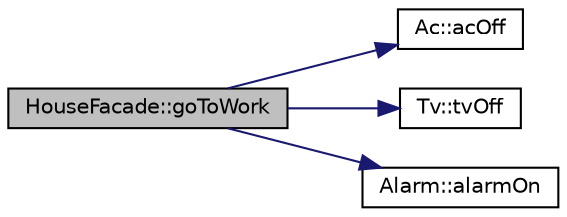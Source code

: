 digraph "HouseFacade::goToWork"
{
  edge [fontname="Helvetica",fontsize="10",labelfontname="Helvetica",labelfontsize="10"];
  node [fontname="Helvetica",fontsize="10",shape=record];
  rankdir="LR";
  Node1 [label="HouseFacade::goToWork",height=0.2,width=0.4,color="black", fillcolor="grey75", style="filled", fontcolor="black"];
  Node1 -> Node2 [color="midnightblue",fontsize="10",style="solid",fontname="Helvetica"];
  Node2 [label="Ac::acOff",height=0.2,width=0.4,color="black", fillcolor="white", style="filled",URL="$classAc.html#ac6c08e83b03e986786f9de290c55bcf0"];
  Node1 -> Node3 [color="midnightblue",fontsize="10",style="solid",fontname="Helvetica"];
  Node3 [label="Tv::tvOff",height=0.2,width=0.4,color="black", fillcolor="white", style="filled",URL="$classTv.html#a407913fbb5490cb137cf89b9932497d0"];
  Node1 -> Node4 [color="midnightblue",fontsize="10",style="solid",fontname="Helvetica"];
  Node4 [label="Alarm::alarmOn",height=0.2,width=0.4,color="black", fillcolor="white", style="filled",URL="$classAlarm.html#a1887c06d8efdf5b4805314a6eac48098"];
}
